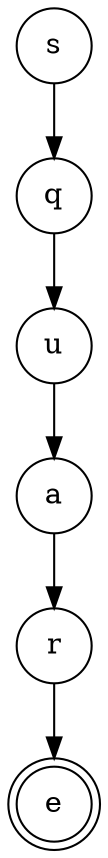 digraph {   
    node [shape = doublecircle, color = black] e ;
    node [shape = circle];
    node [color= black];
    s -> q -> u -> a -> r -> e;	
}